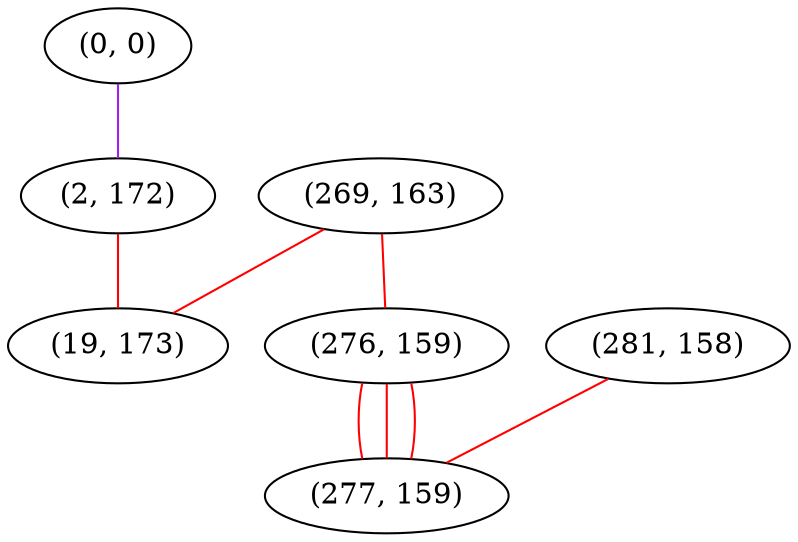graph "" {
"(0, 0)";
"(281, 158)";
"(269, 163)";
"(276, 159)";
"(277, 159)";
"(2, 172)";
"(19, 173)";
"(0, 0)" -- "(2, 172)"  [color=purple, key=0, weight=4];
"(281, 158)" -- "(277, 159)"  [color=red, key=0, weight=1];
"(269, 163)" -- "(276, 159)"  [color=red, key=0, weight=1];
"(269, 163)" -- "(19, 173)"  [color=red, key=0, weight=1];
"(276, 159)" -- "(277, 159)"  [color=red, key=0, weight=1];
"(276, 159)" -- "(277, 159)"  [color=red, key=1, weight=1];
"(276, 159)" -- "(277, 159)"  [color=red, key=2, weight=1];
"(2, 172)" -- "(19, 173)"  [color=red, key=0, weight=1];
}
